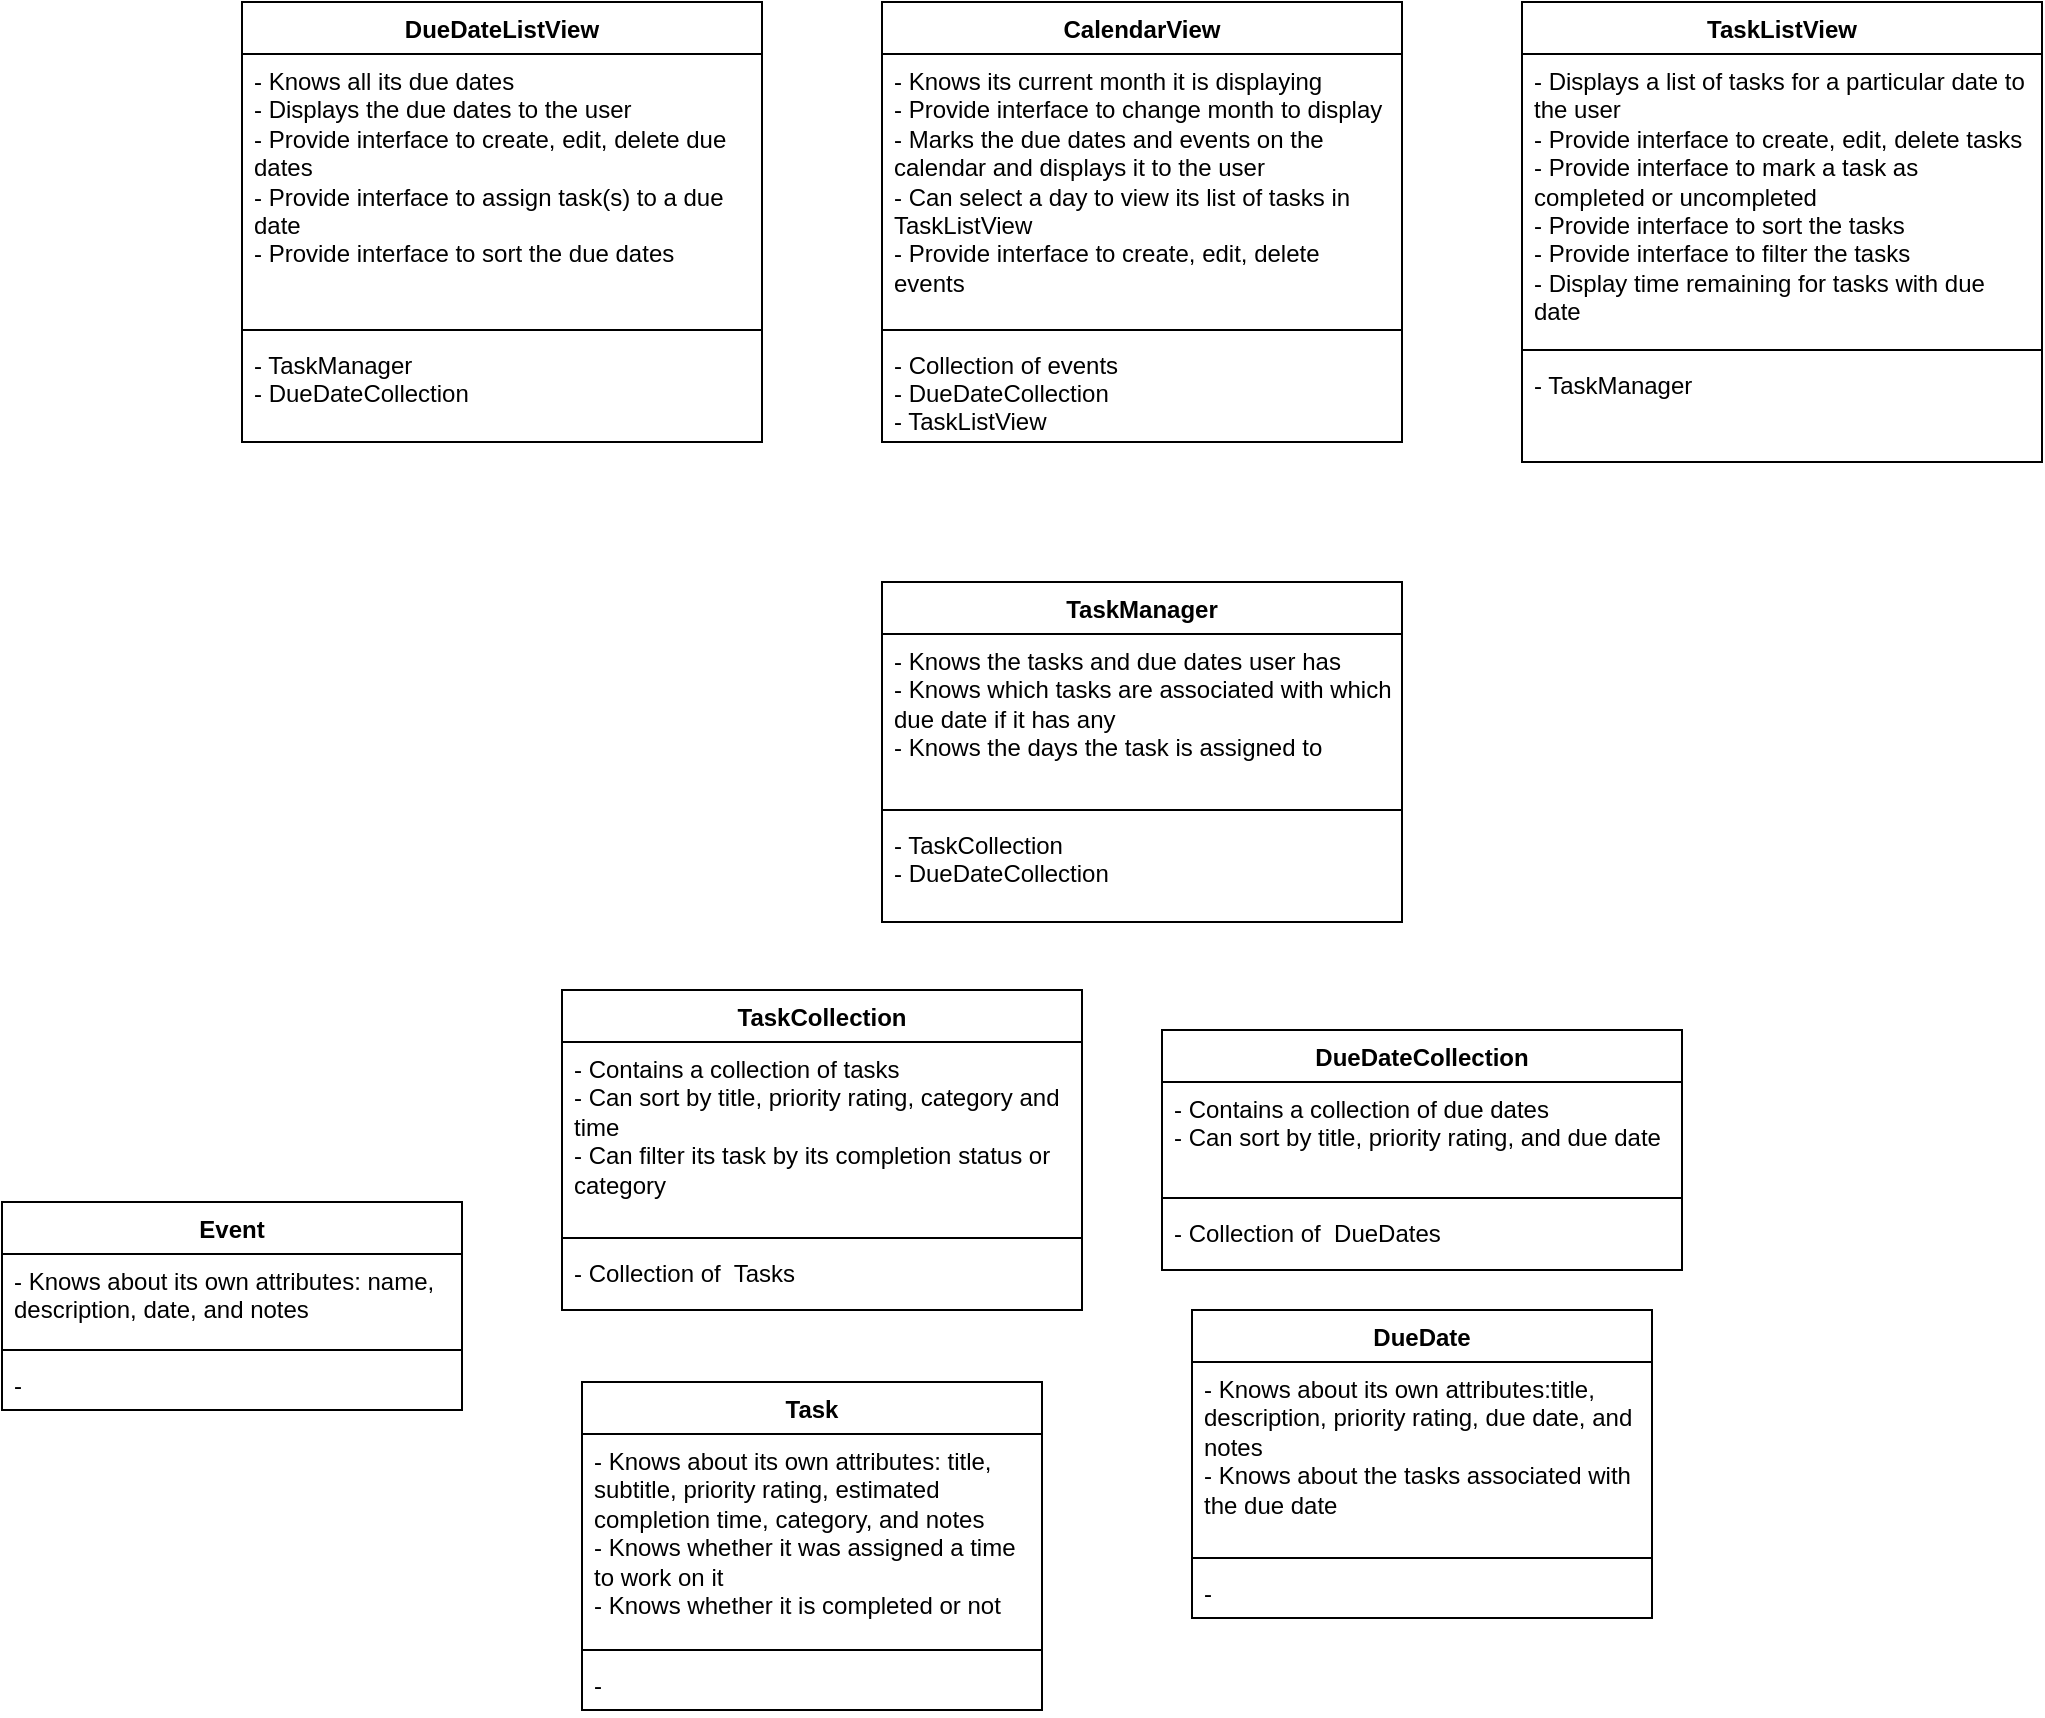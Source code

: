 <mxfile version="20.7.4" type="device"><diagram id="H7KH5TTy6XpuenCEIvob" name="Page-1"><mxGraphModel dx="2465" dy="828" grid="1" gridSize="10" guides="1" tooltips="1" connect="1" arrows="1" fold="1" page="1" pageScale="1" pageWidth="850" pageHeight="1100" math="0" shadow="0"><root><mxCell id="0"/><mxCell id="1" parent="0"/><mxCell id="-DpyQDTGoq5CgYaWwcvL-15" value="DueDate" style="swimlane;fontStyle=1;align=center;verticalAlign=top;childLayout=stackLayout;horizontal=1;startSize=26;horizontalStack=0;resizeParent=1;resizeParentMax=0;resizeLast=0;collapsible=1;marginBottom=0;" vertex="1" parent="1"><mxGeometry x="55" y="744" width="230" height="154" as="geometry"/></mxCell><mxCell id="-DpyQDTGoq5CgYaWwcvL-16" value="- Knows about its own attributes:title, description, priority rating, due date, and notes&#xA;- Knows about the tasks associated with the due date&#xA;" style="text;strokeColor=none;fillColor=none;align=left;verticalAlign=top;spacingLeft=4;spacingRight=4;overflow=hidden;rotatable=0;points=[[0,0.5],[1,0.5]];portConstraint=eastwest;whiteSpace=wrap;" vertex="1" parent="-DpyQDTGoq5CgYaWwcvL-15"><mxGeometry y="26" width="230" height="94" as="geometry"/></mxCell><mxCell id="-DpyQDTGoq5CgYaWwcvL-17" value="" style="line;strokeWidth=1;fillColor=none;align=left;verticalAlign=middle;spacingTop=-1;spacingLeft=3;spacingRight=3;rotatable=0;labelPosition=right;points=[];portConstraint=eastwest;strokeColor=inherit;" vertex="1" parent="-DpyQDTGoq5CgYaWwcvL-15"><mxGeometry y="120" width="230" height="8" as="geometry"/></mxCell><mxCell id="-DpyQDTGoq5CgYaWwcvL-18" value="-" style="text;strokeColor=none;fillColor=none;align=left;verticalAlign=top;spacingLeft=4;spacingRight=4;overflow=hidden;rotatable=0;points=[[0,0.5],[1,0.5]];portConstraint=eastwest;" vertex="1" parent="-DpyQDTGoq5CgYaWwcvL-15"><mxGeometry y="128" width="230" height="26" as="geometry"/></mxCell><mxCell id="-DpyQDTGoq5CgYaWwcvL-19" value="Event" style="swimlane;fontStyle=1;align=center;verticalAlign=top;childLayout=stackLayout;horizontal=1;startSize=26;horizontalStack=0;resizeParent=1;resizeParentMax=0;resizeLast=0;collapsible=1;marginBottom=0;" vertex="1" parent="1"><mxGeometry x="-540" y="690" width="230" height="104" as="geometry"/></mxCell><mxCell id="-DpyQDTGoq5CgYaWwcvL-20" value="- Knows about its own attributes: name, description, date, and notes" style="text;strokeColor=none;fillColor=none;align=left;verticalAlign=top;spacingLeft=4;spacingRight=4;overflow=hidden;rotatable=0;points=[[0,0.5],[1,0.5]];portConstraint=eastwest;whiteSpace=wrap;" vertex="1" parent="-DpyQDTGoq5CgYaWwcvL-19"><mxGeometry y="26" width="230" height="44" as="geometry"/></mxCell><mxCell id="-DpyQDTGoq5CgYaWwcvL-21" value="" style="line;strokeWidth=1;fillColor=none;align=left;verticalAlign=middle;spacingTop=-1;spacingLeft=3;spacingRight=3;rotatable=0;labelPosition=right;points=[];portConstraint=eastwest;strokeColor=inherit;" vertex="1" parent="-DpyQDTGoq5CgYaWwcvL-19"><mxGeometry y="70" width="230" height="8" as="geometry"/></mxCell><mxCell id="-DpyQDTGoq5CgYaWwcvL-22" value="-" style="text;strokeColor=none;fillColor=none;align=left;verticalAlign=top;spacingLeft=4;spacingRight=4;overflow=hidden;rotatable=0;points=[[0,0.5],[1,0.5]];portConstraint=eastwest;" vertex="1" parent="-DpyQDTGoq5CgYaWwcvL-19"><mxGeometry y="78" width="230" height="26" as="geometry"/></mxCell><mxCell id="-DpyQDTGoq5CgYaWwcvL-23" value="Task" style="swimlane;fontStyle=1;align=center;verticalAlign=top;childLayout=stackLayout;horizontal=1;startSize=26;horizontalStack=0;resizeParent=1;resizeParentMax=0;resizeLast=0;collapsible=1;marginBottom=0;" vertex="1" parent="1"><mxGeometry x="-250" y="780" width="230" height="164" as="geometry"/></mxCell><mxCell id="-DpyQDTGoq5CgYaWwcvL-24" value="- Knows about its own attributes: title, subtitle, priority rating, estimated completion time, category, and notes&#xA;- Knows whether it was assigned a time to work on it&#xA;- Knows whether it is completed or not&#xA;" style="text;strokeColor=none;fillColor=none;align=left;verticalAlign=top;spacingLeft=4;spacingRight=4;overflow=hidden;rotatable=0;points=[[0,0.5],[1,0.5]];portConstraint=eastwest;whiteSpace=wrap;" vertex="1" parent="-DpyQDTGoq5CgYaWwcvL-23"><mxGeometry y="26" width="230" height="104" as="geometry"/></mxCell><mxCell id="-DpyQDTGoq5CgYaWwcvL-25" value="" style="line;strokeWidth=1;fillColor=none;align=left;verticalAlign=middle;spacingTop=-1;spacingLeft=3;spacingRight=3;rotatable=0;labelPosition=right;points=[];portConstraint=eastwest;strokeColor=inherit;" vertex="1" parent="-DpyQDTGoq5CgYaWwcvL-23"><mxGeometry y="130" width="230" height="8" as="geometry"/></mxCell><mxCell id="-DpyQDTGoq5CgYaWwcvL-26" value="-" style="text;strokeColor=none;fillColor=none;align=left;verticalAlign=top;spacingLeft=4;spacingRight=4;overflow=hidden;rotatable=0;points=[[0,0.5],[1,0.5]];portConstraint=eastwest;" vertex="1" parent="-DpyQDTGoq5CgYaWwcvL-23"><mxGeometry y="138" width="230" height="26" as="geometry"/></mxCell><mxCell id="-DpyQDTGoq5CgYaWwcvL-27" value="TaskManager" style="swimlane;fontStyle=1;align=center;verticalAlign=top;childLayout=stackLayout;horizontal=1;startSize=26;horizontalStack=0;resizeParent=1;resizeParentMax=0;resizeLast=0;collapsible=1;marginBottom=0;" vertex="1" parent="1"><mxGeometry x="-100" y="380" width="260" height="170" as="geometry"/></mxCell><mxCell id="-DpyQDTGoq5CgYaWwcvL-28" value="- Knows the tasks and due dates user has&#xA;- Knows which tasks are associated with which due date if it has any&#xA;- Knows the days the task is assigned to&#xA;&#xA;" style="text;strokeColor=none;fillColor=none;align=left;verticalAlign=top;spacingLeft=4;spacingRight=4;overflow=hidden;rotatable=0;points=[[0,0.5],[1,0.5]];portConstraint=eastwest;whiteSpace=wrap;" vertex="1" parent="-DpyQDTGoq5CgYaWwcvL-27"><mxGeometry y="26" width="260" height="84" as="geometry"/></mxCell><mxCell id="-DpyQDTGoq5CgYaWwcvL-29" value="" style="line;strokeWidth=1;fillColor=none;align=left;verticalAlign=middle;spacingTop=-1;spacingLeft=3;spacingRight=3;rotatable=0;labelPosition=right;points=[];portConstraint=eastwest;strokeColor=inherit;" vertex="1" parent="-DpyQDTGoq5CgYaWwcvL-27"><mxGeometry y="110" width="260" height="8" as="geometry"/></mxCell><mxCell id="-DpyQDTGoq5CgYaWwcvL-30" value="- TaskCollection&#xA;- DueDateCollection&#xA;" style="text;strokeColor=none;fillColor=none;align=left;verticalAlign=top;spacingLeft=4;spacingRight=4;overflow=hidden;rotatable=0;points=[[0,0.5],[1,0.5]];portConstraint=eastwest;" vertex="1" parent="-DpyQDTGoq5CgYaWwcvL-27"><mxGeometry y="118" width="260" height="52" as="geometry"/></mxCell><mxCell id="-DpyQDTGoq5CgYaWwcvL-32" value="TaskCollection" style="swimlane;fontStyle=1;align=center;verticalAlign=top;childLayout=stackLayout;horizontal=1;startSize=26;horizontalStack=0;resizeParent=1;resizeParentMax=0;resizeLast=0;collapsible=1;marginBottom=0;" vertex="1" parent="1"><mxGeometry x="-260" y="584" width="260" height="160" as="geometry"/></mxCell><mxCell id="-DpyQDTGoq5CgYaWwcvL-33" value="- Contains a collection of tasks&#xA;- Can sort by title, priority rating, category and time&#xA;- Can filter its task by its completion status or category&#xA;&#xA;" style="text;strokeColor=none;fillColor=none;align=left;verticalAlign=top;spacingLeft=4;spacingRight=4;overflow=hidden;rotatable=0;points=[[0,0.5],[1,0.5]];portConstraint=eastwest;whiteSpace=wrap;" vertex="1" parent="-DpyQDTGoq5CgYaWwcvL-32"><mxGeometry y="26" width="260" height="94" as="geometry"/></mxCell><mxCell id="-DpyQDTGoq5CgYaWwcvL-34" value="" style="line;strokeWidth=1;fillColor=none;align=left;verticalAlign=middle;spacingTop=-1;spacingLeft=3;spacingRight=3;rotatable=0;labelPosition=right;points=[];portConstraint=eastwest;strokeColor=inherit;" vertex="1" parent="-DpyQDTGoq5CgYaWwcvL-32"><mxGeometry y="120" width="260" height="8" as="geometry"/></mxCell><mxCell id="-DpyQDTGoq5CgYaWwcvL-35" value="- Collection of  Tasks" style="text;strokeColor=none;fillColor=none;align=left;verticalAlign=top;spacingLeft=4;spacingRight=4;overflow=hidden;rotatable=0;points=[[0,0.5],[1,0.5]];portConstraint=eastwest;" vertex="1" parent="-DpyQDTGoq5CgYaWwcvL-32"><mxGeometry y="128" width="260" height="32" as="geometry"/></mxCell><mxCell id="-DpyQDTGoq5CgYaWwcvL-36" value="DueDateCollection" style="swimlane;fontStyle=1;align=center;verticalAlign=top;childLayout=stackLayout;horizontal=1;startSize=26;horizontalStack=0;resizeParent=1;resizeParentMax=0;resizeLast=0;collapsible=1;marginBottom=0;" vertex="1" parent="1"><mxGeometry x="40" y="604" width="260" height="120" as="geometry"/></mxCell><mxCell id="-DpyQDTGoq5CgYaWwcvL-37" value="- Contains a collection of due dates&#xA;- Can sort by title, priority rating, and due date&#xA;&#xA;" style="text;strokeColor=none;fillColor=none;align=left;verticalAlign=top;spacingLeft=4;spacingRight=4;overflow=hidden;rotatable=0;points=[[0,0.5],[1,0.5]];portConstraint=eastwest;whiteSpace=wrap;" vertex="1" parent="-DpyQDTGoq5CgYaWwcvL-36"><mxGeometry y="26" width="260" height="54" as="geometry"/></mxCell><mxCell id="-DpyQDTGoq5CgYaWwcvL-38" value="" style="line;strokeWidth=1;fillColor=none;align=left;verticalAlign=middle;spacingTop=-1;spacingLeft=3;spacingRight=3;rotatable=0;labelPosition=right;points=[];portConstraint=eastwest;strokeColor=inherit;" vertex="1" parent="-DpyQDTGoq5CgYaWwcvL-36"><mxGeometry y="80" width="260" height="8" as="geometry"/></mxCell><mxCell id="-DpyQDTGoq5CgYaWwcvL-39" value="- Collection of  DueDates" style="text;strokeColor=none;fillColor=none;align=left;verticalAlign=top;spacingLeft=4;spacingRight=4;overflow=hidden;rotatable=0;points=[[0,0.5],[1,0.5]];portConstraint=eastwest;" vertex="1" parent="-DpyQDTGoq5CgYaWwcvL-36"><mxGeometry y="88" width="260" height="32" as="geometry"/></mxCell><mxCell id="-DpyQDTGoq5CgYaWwcvL-40" value="CalendarView" style="swimlane;fontStyle=1;align=center;verticalAlign=top;childLayout=stackLayout;horizontal=1;startSize=26;horizontalStack=0;resizeParent=1;resizeParentMax=0;resizeLast=0;collapsible=1;marginBottom=0;" vertex="1" parent="1"><mxGeometry x="-100" y="90" width="260" height="220" as="geometry"/></mxCell><mxCell id="-DpyQDTGoq5CgYaWwcvL-41" value="- Knows its current month it is displaying&#xA;- Provide interface to change month to display&#xA;- Marks the due dates and events on the calendar and displays it to the user&#xA;- Can select a day to view its list of tasks in TaskListView&#xA;- Provide interface to create, edit, delete events&#xA;" style="text;strokeColor=none;fillColor=none;align=left;verticalAlign=top;spacingLeft=4;spacingRight=4;overflow=hidden;rotatable=0;points=[[0,0.5],[1,0.5]];portConstraint=eastwest;whiteSpace=wrap;" vertex="1" parent="-DpyQDTGoq5CgYaWwcvL-40"><mxGeometry y="26" width="260" height="134" as="geometry"/></mxCell><mxCell id="-DpyQDTGoq5CgYaWwcvL-42" value="" style="line;strokeWidth=1;fillColor=none;align=left;verticalAlign=middle;spacingTop=-1;spacingLeft=3;spacingRight=3;rotatable=0;labelPosition=right;points=[];portConstraint=eastwest;strokeColor=inherit;" vertex="1" parent="-DpyQDTGoq5CgYaWwcvL-40"><mxGeometry y="160" width="260" height="8" as="geometry"/></mxCell><mxCell id="-DpyQDTGoq5CgYaWwcvL-43" value="- Collection of events&#xA;- DueDateCollection&#xA;- TaskListView&#xA;" style="text;strokeColor=none;fillColor=none;align=left;verticalAlign=top;spacingLeft=4;spacingRight=4;overflow=hidden;rotatable=0;points=[[0,0.5],[1,0.5]];portConstraint=eastwest;" vertex="1" parent="-DpyQDTGoq5CgYaWwcvL-40"><mxGeometry y="168" width="260" height="52" as="geometry"/></mxCell><mxCell id="-DpyQDTGoq5CgYaWwcvL-44" value="TaskListView" style="swimlane;fontStyle=1;align=center;verticalAlign=top;childLayout=stackLayout;horizontal=1;startSize=26;horizontalStack=0;resizeParent=1;resizeParentMax=0;resizeLast=0;collapsible=1;marginBottom=0;" vertex="1" parent="1"><mxGeometry x="220" y="90" width="260" height="230" as="geometry"/></mxCell><mxCell id="-DpyQDTGoq5CgYaWwcvL-45" value="- Displays a list of tasks for a particular date to the user&#xA;- Provide interface to create, edit, delete tasks&#xA;- Provide interface to mark a task as completed or uncompleted&#xA;- Provide interface to sort the tasks&#xA;- Provide interface to filter the tasks&#xA;- Display time remaining for tasks with due date&#xA;" style="text;strokeColor=none;fillColor=none;align=left;verticalAlign=top;spacingLeft=4;spacingRight=4;overflow=hidden;rotatable=0;points=[[0,0.5],[1,0.5]];portConstraint=eastwest;whiteSpace=wrap;" vertex="1" parent="-DpyQDTGoq5CgYaWwcvL-44"><mxGeometry y="26" width="260" height="144" as="geometry"/></mxCell><mxCell id="-DpyQDTGoq5CgYaWwcvL-46" value="" style="line;strokeWidth=1;fillColor=none;align=left;verticalAlign=middle;spacingTop=-1;spacingLeft=3;spacingRight=3;rotatable=0;labelPosition=right;points=[];portConstraint=eastwest;strokeColor=inherit;" vertex="1" parent="-DpyQDTGoq5CgYaWwcvL-44"><mxGeometry y="170" width="260" height="8" as="geometry"/></mxCell><mxCell id="-DpyQDTGoq5CgYaWwcvL-47" value="- TaskManager" style="text;strokeColor=none;fillColor=none;align=left;verticalAlign=top;spacingLeft=4;spacingRight=4;overflow=hidden;rotatable=0;points=[[0,0.5],[1,0.5]];portConstraint=eastwest;" vertex="1" parent="-DpyQDTGoq5CgYaWwcvL-44"><mxGeometry y="178" width="260" height="52" as="geometry"/></mxCell><mxCell id="-DpyQDTGoq5CgYaWwcvL-48" value="DueDateListView" style="swimlane;fontStyle=1;align=center;verticalAlign=top;childLayout=stackLayout;horizontal=1;startSize=26;horizontalStack=0;resizeParent=1;resizeParentMax=0;resizeLast=0;collapsible=1;marginBottom=0;" vertex="1" parent="1"><mxGeometry x="-420" y="90" width="260" height="220" as="geometry"/></mxCell><mxCell id="-DpyQDTGoq5CgYaWwcvL-49" value="- Knows all its due dates&#xA;- Displays the due dates to the user&#xA;- Provide interface to create, edit, delete due dates&#xA;- Provide interface to assign task(s) to a due date&#xA;- Provide interface to sort the due dates&#xA;&#xA;" style="text;strokeColor=none;fillColor=none;align=left;verticalAlign=top;spacingLeft=4;spacingRight=4;overflow=hidden;rotatable=0;points=[[0,0.5],[1,0.5]];portConstraint=eastwest;whiteSpace=wrap;" vertex="1" parent="-DpyQDTGoq5CgYaWwcvL-48"><mxGeometry y="26" width="260" height="134" as="geometry"/></mxCell><mxCell id="-DpyQDTGoq5CgYaWwcvL-50" value="" style="line;strokeWidth=1;fillColor=none;align=left;verticalAlign=middle;spacingTop=-1;spacingLeft=3;spacingRight=3;rotatable=0;labelPosition=right;points=[];portConstraint=eastwest;strokeColor=inherit;" vertex="1" parent="-DpyQDTGoq5CgYaWwcvL-48"><mxGeometry y="160" width="260" height="8" as="geometry"/></mxCell><mxCell id="-DpyQDTGoq5CgYaWwcvL-51" value="- TaskManager&#xA;- DueDateCollection&#xA;" style="text;strokeColor=none;fillColor=none;align=left;verticalAlign=top;spacingLeft=4;spacingRight=4;overflow=hidden;rotatable=0;points=[[0,0.5],[1,0.5]];portConstraint=eastwest;" vertex="1" parent="-DpyQDTGoq5CgYaWwcvL-48"><mxGeometry y="168" width="260" height="52" as="geometry"/></mxCell></root></mxGraphModel></diagram></mxfile>